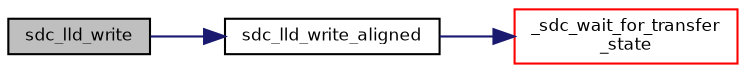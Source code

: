 digraph "sdc_lld_write"
{
  bgcolor="transparent";
  edge [fontname="Helvetica",fontsize="8",labelfontname="Helvetica",labelfontsize="8"];
  node [fontname="Helvetica",fontsize="8",shape=record];
  rankdir="LR";
  Node37 [label="sdc_lld_write",height=0.2,width=0.4,color="black", fillcolor="grey75", style="filled", fontcolor="black"];
  Node37 -> Node38 [color="midnightblue",fontsize="8",style="solid",fontname="Helvetica"];
  Node38 [label="sdc_lld_write_aligned",height=0.2,width=0.4,color="black",URL="$group___s_d_c.html#ga95fb9468946fa0665b6d3988b244a517",tooltip="Writes one or more blocks. "];
  Node38 -> Node39 [color="midnightblue",fontsize="8",style="solid",fontname="Helvetica"];
  Node39 [label="_sdc_wait_for_transfer\l_state",height=0.2,width=0.4,color="red",URL="$group___s_d_c.html#gaad70bd0ddad7c1ea0086a5e99b885456",tooltip="Wait for the card to complete pending operations. "];
}
